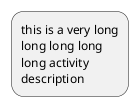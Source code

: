 {
  "sha1": "sei2mf3jh8j8anlizmxrwfd1jiwuasc",
  "insertion": {
    "when": "2024-06-04T17:28:45.037Z",
    "url": "https://github.com/plantuml/plantuml/issues/104#issuecomment-1368253645",
    "user": "plantuml@gmail.com"
  }
}
@startuml
<style>
element {
  MaximumWidth 100
}
</style>

:this is a very long long long long long activity description;
@enduml
